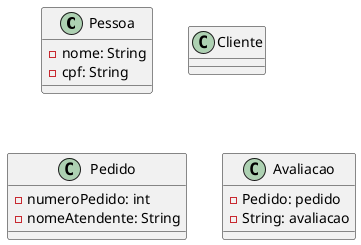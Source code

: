 @startuml

Class Pessoa{
    -nome: String
    -cpf: String
}

Class Cliente{

}

Class Pedido{
    -numeroPedido: int
    -nomeAtendente: String
}

Class Avaliacao{
    -Pedido: pedido
    -String: avaliacao
}


@enduml